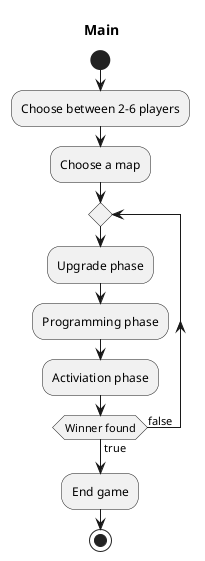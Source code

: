 @startuml
'https://plantuml.com/activity-diagram-beta

title Main

start
:Choose between 2-6 players;
:Choose a map;
repeat
:Upgrade phase;
:Programming phase;
:Activiation phase;
repeat while(Winner found) is (false) not (true)
:End game;
stop

@enduml
